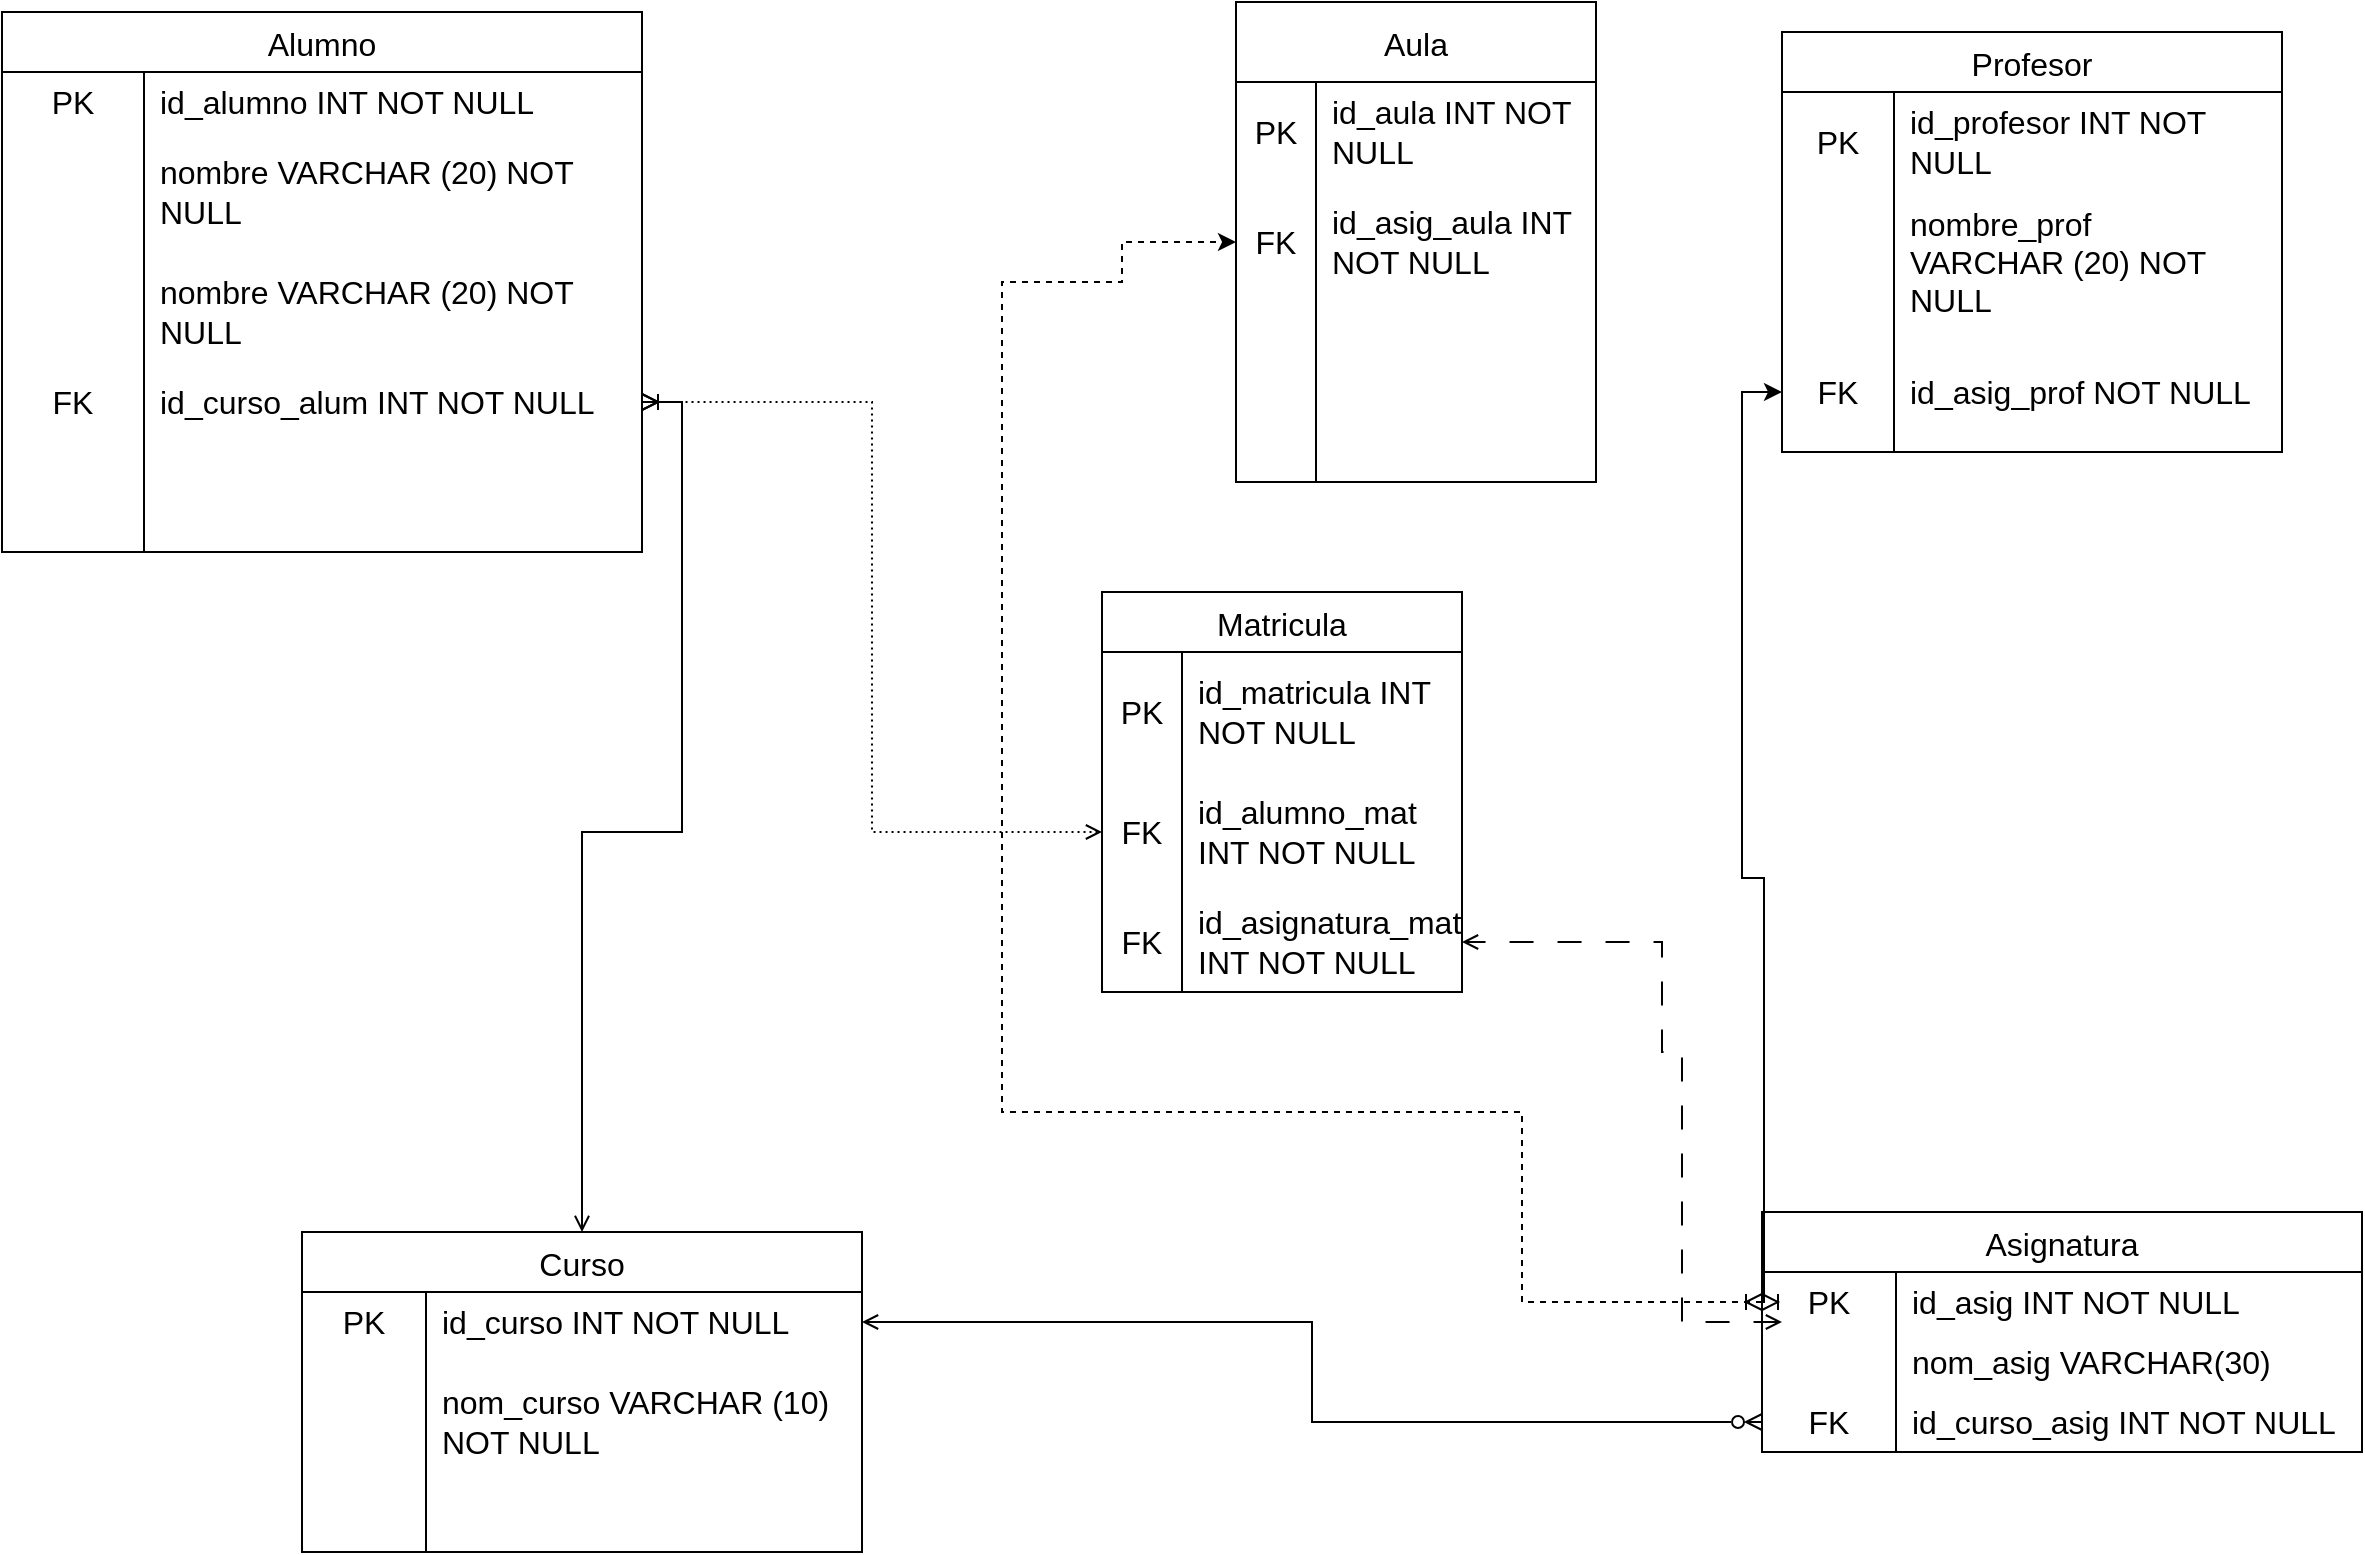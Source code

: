 <mxfile version="24.2.5" type="device">
  <diagram id="R2lEEEUBdFMjLlhIrx00" name="Page-1">
    <mxGraphModel dx="1365" dy="744" grid="1" gridSize="10" guides="1" tooltips="1" connect="1" arrows="1" fold="1" page="1" pageScale="1" pageWidth="827" pageHeight="1169" math="0" shadow="0" extFonts="Permanent Marker^https://fonts.googleapis.com/css?family=Permanent+Marker">
      <root>
        <mxCell id="0" />
        <mxCell id="1" parent="0" />
        <mxCell id="NciHuFnZLNgPnIfeDTYm-17" value="Alumno" style="shape=table;startSize=30;container=1;collapsible=0;childLayout=tableLayout;fixedRows=1;rowLines=0;fontStyle=0;strokeColor=default;fontSize=16;" vertex="1" parent="1">
          <mxGeometry x="30" y="10" width="320" height="270" as="geometry" />
        </mxCell>
        <mxCell id="NciHuFnZLNgPnIfeDTYm-18" value="" style="shape=tableRow;horizontal=0;startSize=0;swimlaneHead=0;swimlaneBody=0;top=0;left=0;bottom=0;right=0;collapsible=0;dropTarget=0;fillColor=none;points=[[0,0.5],[1,0.5]];portConstraint=eastwest;strokeColor=inherit;fontSize=16;" vertex="1" parent="NciHuFnZLNgPnIfeDTYm-17">
          <mxGeometry y="30" width="320" height="30" as="geometry" />
        </mxCell>
        <mxCell id="NciHuFnZLNgPnIfeDTYm-19" value="PK" style="shape=partialRectangle;html=1;whiteSpace=wrap;connectable=0;fillColor=none;top=0;left=0;bottom=0;right=0;overflow=hidden;pointerEvents=1;strokeColor=inherit;fontSize=16;" vertex="1" parent="NciHuFnZLNgPnIfeDTYm-18">
          <mxGeometry width="71" height="30" as="geometry">
            <mxRectangle width="71" height="30" as="alternateBounds" />
          </mxGeometry>
        </mxCell>
        <mxCell id="NciHuFnZLNgPnIfeDTYm-20" value="id_alumno INT NOT NULL" style="shape=partialRectangle;html=1;whiteSpace=wrap;connectable=0;fillColor=none;top=0;left=0;bottom=0;right=0;align=left;spacingLeft=6;overflow=hidden;strokeColor=inherit;fontSize=16;" vertex="1" parent="NciHuFnZLNgPnIfeDTYm-18">
          <mxGeometry x="71" width="249" height="30" as="geometry">
            <mxRectangle width="249" height="30" as="alternateBounds" />
          </mxGeometry>
        </mxCell>
        <mxCell id="NciHuFnZLNgPnIfeDTYm-21" value="" style="shape=tableRow;horizontal=0;startSize=0;swimlaneHead=0;swimlaneBody=0;top=0;left=0;bottom=0;right=0;collapsible=0;dropTarget=0;fillColor=none;points=[[0,0.5],[1,0.5]];portConstraint=eastwest;strokeColor=inherit;fontSize=16;" vertex="1" parent="NciHuFnZLNgPnIfeDTYm-17">
          <mxGeometry y="60" width="320" height="60" as="geometry" />
        </mxCell>
        <mxCell id="NciHuFnZLNgPnIfeDTYm-22" value="" style="shape=partialRectangle;html=1;whiteSpace=wrap;connectable=0;fillColor=none;top=0;left=0;bottom=0;right=0;overflow=hidden;strokeColor=inherit;fontSize=16;" vertex="1" parent="NciHuFnZLNgPnIfeDTYm-21">
          <mxGeometry width="71" height="60" as="geometry">
            <mxRectangle width="71" height="60" as="alternateBounds" />
          </mxGeometry>
        </mxCell>
        <mxCell id="NciHuFnZLNgPnIfeDTYm-23" value="nombre VARCHAR (20) NOT NULL" style="shape=partialRectangle;html=1;whiteSpace=wrap;connectable=0;fillColor=none;top=0;left=0;bottom=0;right=0;align=left;spacingLeft=6;overflow=hidden;strokeColor=inherit;fontSize=16;" vertex="1" parent="NciHuFnZLNgPnIfeDTYm-21">
          <mxGeometry x="71" width="249" height="60" as="geometry">
            <mxRectangle width="249" height="60" as="alternateBounds" />
          </mxGeometry>
        </mxCell>
        <mxCell id="NciHuFnZLNgPnIfeDTYm-141" value="" style="shape=tableRow;horizontal=0;startSize=0;swimlaneHead=0;swimlaneBody=0;top=0;left=0;bottom=0;right=0;collapsible=0;dropTarget=0;fillColor=none;points=[[0,0.5],[1,0.5]];portConstraint=eastwest;strokeColor=inherit;fontSize=16;" vertex="1" parent="NciHuFnZLNgPnIfeDTYm-17">
          <mxGeometry y="120" width="320" height="60" as="geometry" />
        </mxCell>
        <mxCell id="NciHuFnZLNgPnIfeDTYm-142" value="" style="shape=partialRectangle;html=1;whiteSpace=wrap;connectable=0;fillColor=none;top=0;left=0;bottom=0;right=0;overflow=hidden;strokeColor=inherit;fontSize=16;" vertex="1" parent="NciHuFnZLNgPnIfeDTYm-141">
          <mxGeometry width="71" height="60" as="geometry">
            <mxRectangle width="71" height="60" as="alternateBounds" />
          </mxGeometry>
        </mxCell>
        <mxCell id="NciHuFnZLNgPnIfeDTYm-143" value="nombre VARCHAR (20) NOT NULL" style="shape=partialRectangle;html=1;whiteSpace=wrap;connectable=0;fillColor=none;top=0;left=0;bottom=0;right=0;align=left;spacingLeft=6;overflow=hidden;strokeColor=inherit;fontSize=16;" vertex="1" parent="NciHuFnZLNgPnIfeDTYm-141">
          <mxGeometry x="71" width="249" height="60" as="geometry">
            <mxRectangle width="249" height="60" as="alternateBounds" />
          </mxGeometry>
        </mxCell>
        <mxCell id="NciHuFnZLNgPnIfeDTYm-24" value="" style="shape=tableRow;horizontal=0;startSize=0;swimlaneHead=0;swimlaneBody=0;top=0;left=0;bottom=0;right=0;collapsible=0;dropTarget=0;fillColor=none;points=[[0,0.5],[1,0.5]];portConstraint=eastwest;strokeColor=inherit;fontSize=16;" vertex="1" parent="NciHuFnZLNgPnIfeDTYm-17">
          <mxGeometry y="180" width="320" height="30" as="geometry" />
        </mxCell>
        <mxCell id="NciHuFnZLNgPnIfeDTYm-25" value="FK" style="shape=partialRectangle;html=1;whiteSpace=wrap;connectable=0;fillColor=none;top=0;left=0;bottom=0;right=0;overflow=hidden;strokeColor=inherit;fontSize=16;" vertex="1" parent="NciHuFnZLNgPnIfeDTYm-24">
          <mxGeometry width="71" height="30" as="geometry">
            <mxRectangle width="71" height="30" as="alternateBounds" />
          </mxGeometry>
        </mxCell>
        <mxCell id="NciHuFnZLNgPnIfeDTYm-26" value="id_curso_alum INT NOT NULL" style="shape=partialRectangle;html=1;whiteSpace=wrap;connectable=0;fillColor=none;top=0;left=0;bottom=0;right=0;align=left;spacingLeft=6;overflow=hidden;strokeColor=inherit;fontSize=16;" vertex="1" parent="NciHuFnZLNgPnIfeDTYm-24">
          <mxGeometry x="71" width="249" height="30" as="geometry">
            <mxRectangle width="249" height="30" as="alternateBounds" />
          </mxGeometry>
        </mxCell>
        <mxCell id="NciHuFnZLNgPnIfeDTYm-75" value="" style="shape=tableRow;horizontal=0;startSize=0;swimlaneHead=0;swimlaneBody=0;top=0;left=0;bottom=0;right=0;collapsible=0;dropTarget=0;fillColor=none;points=[[0,0.5],[1,0.5]];portConstraint=eastwest;strokeColor=inherit;fontSize=16;" vertex="1" parent="NciHuFnZLNgPnIfeDTYm-17">
          <mxGeometry y="210" width="320" height="30" as="geometry" />
        </mxCell>
        <mxCell id="NciHuFnZLNgPnIfeDTYm-76" value="" style="shape=partialRectangle;html=1;whiteSpace=wrap;connectable=0;fillColor=none;top=0;left=0;bottom=0;right=0;overflow=hidden;strokeColor=inherit;fontSize=16;" vertex="1" parent="NciHuFnZLNgPnIfeDTYm-75">
          <mxGeometry width="71" height="30" as="geometry">
            <mxRectangle width="71" height="30" as="alternateBounds" />
          </mxGeometry>
        </mxCell>
        <mxCell id="NciHuFnZLNgPnIfeDTYm-77" value="" style="shape=partialRectangle;html=1;whiteSpace=wrap;connectable=0;fillColor=none;top=0;left=0;bottom=0;right=0;align=left;spacingLeft=6;overflow=hidden;strokeColor=inherit;fontSize=16;" vertex="1" parent="NciHuFnZLNgPnIfeDTYm-75">
          <mxGeometry x="71" width="249" height="30" as="geometry">
            <mxRectangle width="249" height="30" as="alternateBounds" />
          </mxGeometry>
        </mxCell>
        <mxCell id="NciHuFnZLNgPnIfeDTYm-78" value="" style="shape=tableRow;horizontal=0;startSize=0;swimlaneHead=0;swimlaneBody=0;top=0;left=0;bottom=0;right=0;collapsible=0;dropTarget=0;fillColor=none;points=[[0,0.5],[1,0.5]];portConstraint=eastwest;strokeColor=inherit;fontSize=16;" vertex="1" parent="NciHuFnZLNgPnIfeDTYm-17">
          <mxGeometry y="240" width="320" height="30" as="geometry" />
        </mxCell>
        <mxCell id="NciHuFnZLNgPnIfeDTYm-79" value="" style="shape=partialRectangle;html=1;whiteSpace=wrap;connectable=0;fillColor=none;top=0;left=0;bottom=0;right=0;overflow=hidden;strokeColor=inherit;fontSize=16;" vertex="1" parent="NciHuFnZLNgPnIfeDTYm-78">
          <mxGeometry width="71" height="30" as="geometry">
            <mxRectangle width="71" height="30" as="alternateBounds" />
          </mxGeometry>
        </mxCell>
        <mxCell id="NciHuFnZLNgPnIfeDTYm-80" value="" style="shape=partialRectangle;html=1;whiteSpace=wrap;connectable=0;fillColor=none;top=0;left=0;bottom=0;right=0;align=left;spacingLeft=6;overflow=hidden;strokeColor=inherit;fontSize=16;" vertex="1" parent="NciHuFnZLNgPnIfeDTYm-78">
          <mxGeometry x="71" width="249" height="30" as="geometry">
            <mxRectangle width="249" height="30" as="alternateBounds" />
          </mxGeometry>
        </mxCell>
        <mxCell id="NciHuFnZLNgPnIfeDTYm-122" value="" style="edgeStyle=orthogonalEdgeStyle;rounded=0;orthogonalLoop=1;jettySize=auto;html=1;startArrow=open;startFill=0;endArrow=ERoneToMany;endFill=0;" edge="1" parent="1" source="NciHuFnZLNgPnIfeDTYm-27" target="NciHuFnZLNgPnIfeDTYm-24">
          <mxGeometry relative="1" as="geometry">
            <mxPoint x="-70" y="565" as="targetPoint" />
          </mxGeometry>
        </mxCell>
        <mxCell id="NciHuFnZLNgPnIfeDTYm-27" value="Curso" style="shape=table;startSize=30;container=1;collapsible=0;childLayout=tableLayout;fixedRows=1;rowLines=0;fontStyle=0;strokeColor=default;fontSize=16;" vertex="1" parent="1">
          <mxGeometry x="180" y="620" width="280" height="160" as="geometry" />
        </mxCell>
        <mxCell id="NciHuFnZLNgPnIfeDTYm-28" value="" style="shape=tableRow;horizontal=0;startSize=0;swimlaneHead=0;swimlaneBody=0;top=0;left=0;bottom=0;right=0;collapsible=0;dropTarget=0;fillColor=none;points=[[0,0.5],[1,0.5]];portConstraint=eastwest;strokeColor=inherit;fontSize=16;" vertex="1" parent="NciHuFnZLNgPnIfeDTYm-27">
          <mxGeometry y="30" width="280" height="30" as="geometry" />
        </mxCell>
        <mxCell id="NciHuFnZLNgPnIfeDTYm-29" value="PK" style="shape=partialRectangle;html=1;whiteSpace=wrap;connectable=0;fillColor=none;top=0;left=0;bottom=0;right=0;overflow=hidden;pointerEvents=1;strokeColor=inherit;fontSize=16;" vertex="1" parent="NciHuFnZLNgPnIfeDTYm-28">
          <mxGeometry width="62" height="30" as="geometry">
            <mxRectangle width="62" height="30" as="alternateBounds" />
          </mxGeometry>
        </mxCell>
        <mxCell id="NciHuFnZLNgPnIfeDTYm-30" value="id_curso INT NOT NULL" style="shape=partialRectangle;html=1;whiteSpace=wrap;connectable=0;fillColor=none;top=0;left=0;bottom=0;right=0;align=left;spacingLeft=6;overflow=hidden;strokeColor=inherit;fontSize=16;" vertex="1" parent="NciHuFnZLNgPnIfeDTYm-28">
          <mxGeometry x="62" width="218" height="30" as="geometry">
            <mxRectangle width="218" height="30" as="alternateBounds" />
          </mxGeometry>
        </mxCell>
        <mxCell id="NciHuFnZLNgPnIfeDTYm-31" value="" style="shape=tableRow;horizontal=0;startSize=0;swimlaneHead=0;swimlaneBody=0;top=0;left=0;bottom=0;right=0;collapsible=0;dropTarget=0;fillColor=none;points=[[0,0.5],[1,0.5]];portConstraint=eastwest;strokeColor=inherit;fontSize=16;" vertex="1" parent="NciHuFnZLNgPnIfeDTYm-27">
          <mxGeometry y="60" width="280" height="70" as="geometry" />
        </mxCell>
        <mxCell id="NciHuFnZLNgPnIfeDTYm-32" value="" style="shape=partialRectangle;html=1;whiteSpace=wrap;connectable=0;fillColor=none;top=0;left=0;bottom=0;right=0;overflow=hidden;strokeColor=inherit;fontSize=16;" vertex="1" parent="NciHuFnZLNgPnIfeDTYm-31">
          <mxGeometry width="62" height="70" as="geometry">
            <mxRectangle width="62" height="70" as="alternateBounds" />
          </mxGeometry>
        </mxCell>
        <mxCell id="NciHuFnZLNgPnIfeDTYm-33" value="nom_curso VARCHAR (10) NOT NULL" style="shape=partialRectangle;html=1;whiteSpace=wrap;connectable=0;fillColor=none;top=0;left=0;bottom=0;right=0;align=left;spacingLeft=6;overflow=hidden;strokeColor=inherit;fontSize=16;" vertex="1" parent="NciHuFnZLNgPnIfeDTYm-31">
          <mxGeometry x="62" width="218" height="70" as="geometry">
            <mxRectangle width="218" height="70" as="alternateBounds" />
          </mxGeometry>
        </mxCell>
        <mxCell id="NciHuFnZLNgPnIfeDTYm-34" value="" style="shape=tableRow;horizontal=0;startSize=0;swimlaneHead=0;swimlaneBody=0;top=0;left=0;bottom=0;right=0;collapsible=0;dropTarget=0;fillColor=none;points=[[0,0.5],[1,0.5]];portConstraint=eastwest;strokeColor=inherit;fontSize=16;" vertex="1" parent="NciHuFnZLNgPnIfeDTYm-27">
          <mxGeometry y="130" width="280" height="30" as="geometry" />
        </mxCell>
        <mxCell id="NciHuFnZLNgPnIfeDTYm-35" value="" style="shape=partialRectangle;html=1;whiteSpace=wrap;connectable=0;fillColor=none;top=0;left=0;bottom=0;right=0;overflow=hidden;strokeColor=inherit;fontSize=16;" vertex="1" parent="NciHuFnZLNgPnIfeDTYm-34">
          <mxGeometry width="62" height="30" as="geometry">
            <mxRectangle width="62" height="30" as="alternateBounds" />
          </mxGeometry>
        </mxCell>
        <mxCell id="NciHuFnZLNgPnIfeDTYm-36" value="" style="shape=partialRectangle;html=1;whiteSpace=wrap;connectable=0;fillColor=none;top=0;left=0;bottom=0;right=0;align=left;spacingLeft=6;overflow=hidden;strokeColor=inherit;fontSize=16;" vertex="1" parent="NciHuFnZLNgPnIfeDTYm-34">
          <mxGeometry x="62" width="218" height="30" as="geometry">
            <mxRectangle width="218" height="30" as="alternateBounds" />
          </mxGeometry>
        </mxCell>
        <mxCell id="NciHuFnZLNgPnIfeDTYm-111" value="" style="edgeStyle=orthogonalEdgeStyle;rounded=0;orthogonalLoop=1;jettySize=auto;html=1;entryX=0;entryY=0.5;entryDx=0;entryDy=0;exitX=0;exitY=0.5;exitDx=0;exitDy=0;startArrow=ERoneToMany;startFill=0;dashed=1;" edge="1" parent="1" source="NciHuFnZLNgPnIfeDTYm-38" target="NciHuFnZLNgPnIfeDTYm-65">
          <mxGeometry relative="1" as="geometry">
            <mxPoint x="460.091" y="329.909" as="targetPoint" />
            <Array as="points">
              <mxPoint x="790" y="655" />
              <mxPoint x="790" y="560" />
              <mxPoint x="530" y="560" />
              <mxPoint x="530" y="145" />
              <mxPoint x="590" y="145" />
              <mxPoint x="590" y="125" />
            </Array>
          </mxGeometry>
        </mxCell>
        <mxCell id="NciHuFnZLNgPnIfeDTYm-37" value="Asignatura" style="shape=table;startSize=30;container=1;collapsible=0;childLayout=tableLayout;fixedRows=1;rowLines=0;fontStyle=0;strokeColor=default;fontSize=16;" vertex="1" parent="1">
          <mxGeometry x="910" y="610" width="300" height="120" as="geometry" />
        </mxCell>
        <mxCell id="NciHuFnZLNgPnIfeDTYm-38" value="" style="shape=tableRow;horizontal=0;startSize=0;swimlaneHead=0;swimlaneBody=0;top=0;left=0;bottom=0;right=0;collapsible=0;dropTarget=0;fillColor=none;points=[[0,0.5],[1,0.5]];portConstraint=eastwest;strokeColor=inherit;fontSize=16;" vertex="1" parent="NciHuFnZLNgPnIfeDTYm-37">
          <mxGeometry y="30" width="300" height="30" as="geometry" />
        </mxCell>
        <mxCell id="NciHuFnZLNgPnIfeDTYm-39" value="PK" style="shape=partialRectangle;html=1;whiteSpace=wrap;connectable=0;fillColor=none;top=0;left=0;bottom=0;right=0;overflow=hidden;pointerEvents=1;strokeColor=inherit;fontSize=16;" vertex="1" parent="NciHuFnZLNgPnIfeDTYm-38">
          <mxGeometry width="67" height="30" as="geometry">
            <mxRectangle width="67" height="30" as="alternateBounds" />
          </mxGeometry>
        </mxCell>
        <mxCell id="NciHuFnZLNgPnIfeDTYm-40" value="id_asig INT NOT NULL" style="shape=partialRectangle;html=1;whiteSpace=wrap;connectable=0;fillColor=none;top=0;left=0;bottom=0;right=0;align=left;spacingLeft=6;overflow=hidden;strokeColor=inherit;fontSize=16;" vertex="1" parent="NciHuFnZLNgPnIfeDTYm-38">
          <mxGeometry x="67" width="233" height="30" as="geometry">
            <mxRectangle width="233" height="30" as="alternateBounds" />
          </mxGeometry>
        </mxCell>
        <mxCell id="NciHuFnZLNgPnIfeDTYm-41" value="" style="shape=tableRow;horizontal=0;startSize=0;swimlaneHead=0;swimlaneBody=0;top=0;left=0;bottom=0;right=0;collapsible=0;dropTarget=0;fillColor=none;points=[[0,0.5],[1,0.5]];portConstraint=eastwest;strokeColor=inherit;fontSize=16;" vertex="1" parent="NciHuFnZLNgPnIfeDTYm-37">
          <mxGeometry y="60" width="300" height="30" as="geometry" />
        </mxCell>
        <mxCell id="NciHuFnZLNgPnIfeDTYm-42" value="" style="shape=partialRectangle;html=1;whiteSpace=wrap;connectable=0;fillColor=none;top=0;left=0;bottom=0;right=0;overflow=hidden;strokeColor=inherit;fontSize=16;" vertex="1" parent="NciHuFnZLNgPnIfeDTYm-41">
          <mxGeometry width="67" height="30" as="geometry">
            <mxRectangle width="67" height="30" as="alternateBounds" />
          </mxGeometry>
        </mxCell>
        <mxCell id="NciHuFnZLNgPnIfeDTYm-43" value="nom_asig VARCHAR(30)" style="shape=partialRectangle;html=1;whiteSpace=wrap;connectable=0;fillColor=none;top=0;left=0;bottom=0;right=0;align=left;spacingLeft=6;overflow=hidden;strokeColor=inherit;fontSize=16;" vertex="1" parent="NciHuFnZLNgPnIfeDTYm-41">
          <mxGeometry x="67" width="233" height="30" as="geometry">
            <mxRectangle width="233" height="30" as="alternateBounds" />
          </mxGeometry>
        </mxCell>
        <mxCell id="NciHuFnZLNgPnIfeDTYm-44" value="" style="shape=tableRow;horizontal=0;startSize=0;swimlaneHead=0;swimlaneBody=0;top=0;left=0;bottom=0;right=0;collapsible=0;dropTarget=0;fillColor=none;points=[[0,0.5],[1,0.5]];portConstraint=eastwest;strokeColor=inherit;fontSize=16;" vertex="1" parent="NciHuFnZLNgPnIfeDTYm-37">
          <mxGeometry y="90" width="300" height="30" as="geometry" />
        </mxCell>
        <mxCell id="NciHuFnZLNgPnIfeDTYm-45" value="FK" style="shape=partialRectangle;html=1;whiteSpace=wrap;connectable=0;fillColor=none;top=0;left=0;bottom=0;right=0;overflow=hidden;strokeColor=inherit;fontSize=16;" vertex="1" parent="NciHuFnZLNgPnIfeDTYm-44">
          <mxGeometry width="67" height="30" as="geometry">
            <mxRectangle width="67" height="30" as="alternateBounds" />
          </mxGeometry>
        </mxCell>
        <mxCell id="NciHuFnZLNgPnIfeDTYm-46" value="id_curso_asig INT NOT NULL" style="shape=partialRectangle;html=1;whiteSpace=wrap;connectable=0;fillColor=none;top=0;left=0;bottom=0;right=0;align=left;spacingLeft=6;overflow=hidden;strokeColor=inherit;fontSize=16;" vertex="1" parent="NciHuFnZLNgPnIfeDTYm-44">
          <mxGeometry x="67" width="233" height="30" as="geometry">
            <mxRectangle width="233" height="30" as="alternateBounds" />
          </mxGeometry>
        </mxCell>
        <mxCell id="NciHuFnZLNgPnIfeDTYm-47" value="Profesor" style="shape=table;startSize=30;container=1;collapsible=0;childLayout=tableLayout;fixedRows=1;rowLines=0;fontStyle=0;strokeColor=default;fontSize=16;" vertex="1" parent="1">
          <mxGeometry x="920" y="20" width="250" height="210" as="geometry" />
        </mxCell>
        <mxCell id="NciHuFnZLNgPnIfeDTYm-48" value="" style="shape=tableRow;horizontal=0;startSize=0;swimlaneHead=0;swimlaneBody=0;top=0;left=0;bottom=0;right=0;collapsible=0;dropTarget=0;fillColor=none;points=[[0,0.5],[1,0.5]];portConstraint=eastwest;strokeColor=inherit;fontSize=16;" vertex="1" parent="NciHuFnZLNgPnIfeDTYm-47">
          <mxGeometry y="30" width="250" height="50" as="geometry" />
        </mxCell>
        <mxCell id="NciHuFnZLNgPnIfeDTYm-49" value="PK" style="shape=partialRectangle;html=1;whiteSpace=wrap;connectable=0;fillColor=none;top=0;left=0;bottom=0;right=0;overflow=hidden;pointerEvents=1;strokeColor=inherit;fontSize=16;" vertex="1" parent="NciHuFnZLNgPnIfeDTYm-48">
          <mxGeometry width="56" height="50" as="geometry">
            <mxRectangle width="56" height="50" as="alternateBounds" />
          </mxGeometry>
        </mxCell>
        <mxCell id="NciHuFnZLNgPnIfeDTYm-50" value="id_profesor INT NOT NULL" style="shape=partialRectangle;html=1;whiteSpace=wrap;connectable=0;fillColor=none;top=0;left=0;bottom=0;right=0;align=left;spacingLeft=6;overflow=hidden;strokeColor=inherit;fontSize=16;" vertex="1" parent="NciHuFnZLNgPnIfeDTYm-48">
          <mxGeometry x="56" width="194" height="50" as="geometry">
            <mxRectangle width="194" height="50" as="alternateBounds" />
          </mxGeometry>
        </mxCell>
        <mxCell id="NciHuFnZLNgPnIfeDTYm-51" value="" style="shape=tableRow;horizontal=0;startSize=0;swimlaneHead=0;swimlaneBody=0;top=0;left=0;bottom=0;right=0;collapsible=0;dropTarget=0;fillColor=none;points=[[0,0.5],[1,0.5]];portConstraint=eastwest;strokeColor=inherit;fontSize=16;" vertex="1" parent="NciHuFnZLNgPnIfeDTYm-47">
          <mxGeometry y="80" width="250" height="70" as="geometry" />
        </mxCell>
        <mxCell id="NciHuFnZLNgPnIfeDTYm-52" value="" style="shape=partialRectangle;html=1;whiteSpace=wrap;connectable=0;fillColor=none;top=0;left=0;bottom=0;right=0;overflow=hidden;strokeColor=inherit;fontSize=16;" vertex="1" parent="NciHuFnZLNgPnIfeDTYm-51">
          <mxGeometry width="56" height="70" as="geometry">
            <mxRectangle width="56" height="70" as="alternateBounds" />
          </mxGeometry>
        </mxCell>
        <mxCell id="NciHuFnZLNgPnIfeDTYm-53" value="nombre_prof VARCHAR&amp;nbsp;(20) NOT NULL" style="shape=partialRectangle;html=1;whiteSpace=wrap;connectable=0;fillColor=none;top=0;left=0;bottom=0;right=0;align=left;spacingLeft=6;overflow=hidden;strokeColor=inherit;fontSize=16;" vertex="1" parent="NciHuFnZLNgPnIfeDTYm-51">
          <mxGeometry x="56" width="194" height="70" as="geometry">
            <mxRectangle width="194" height="70" as="alternateBounds" />
          </mxGeometry>
        </mxCell>
        <mxCell id="NciHuFnZLNgPnIfeDTYm-54" value="" style="shape=tableRow;horizontal=0;startSize=0;swimlaneHead=0;swimlaneBody=0;top=0;left=0;bottom=0;right=0;collapsible=0;dropTarget=0;fillColor=none;points=[[0,0.5],[1,0.5]];portConstraint=eastwest;strokeColor=inherit;fontSize=16;" vertex="1" parent="NciHuFnZLNgPnIfeDTYm-47">
          <mxGeometry y="150" width="250" height="60" as="geometry" />
        </mxCell>
        <mxCell id="NciHuFnZLNgPnIfeDTYm-55" value="FK" style="shape=partialRectangle;html=1;whiteSpace=wrap;connectable=0;fillColor=none;top=0;left=0;bottom=0;right=0;overflow=hidden;strokeColor=inherit;fontSize=16;" vertex="1" parent="NciHuFnZLNgPnIfeDTYm-54">
          <mxGeometry width="56" height="60" as="geometry">
            <mxRectangle width="56" height="60" as="alternateBounds" />
          </mxGeometry>
        </mxCell>
        <mxCell id="NciHuFnZLNgPnIfeDTYm-56" value="id_asig_prof NOT NULL" style="shape=partialRectangle;html=1;whiteSpace=wrap;connectable=0;fillColor=none;top=0;left=0;bottom=0;right=0;align=left;spacingLeft=6;overflow=hidden;strokeColor=inherit;fontSize=16;" vertex="1" parent="NciHuFnZLNgPnIfeDTYm-54">
          <mxGeometry x="56" width="194" height="60" as="geometry">
            <mxRectangle width="194" height="60" as="alternateBounds" />
          </mxGeometry>
        </mxCell>
        <mxCell id="NciHuFnZLNgPnIfeDTYm-60" style="edgeStyle=orthogonalEdgeStyle;rounded=0;orthogonalLoop=1;jettySize=auto;html=1;startArrow=open;startFill=0;endArrow=ERzeroToMany;endFill=0;" edge="1" parent="1" source="NciHuFnZLNgPnIfeDTYm-28" target="NciHuFnZLNgPnIfeDTYm-44">
          <mxGeometry relative="1" as="geometry" />
        </mxCell>
        <mxCell id="NciHuFnZLNgPnIfeDTYm-61" value="Aula" style="shape=table;startSize=40;container=1;collapsible=0;childLayout=tableLayout;fixedRows=1;rowLines=0;fontStyle=0;strokeColor=default;fontSize=16;" vertex="1" parent="1">
          <mxGeometry x="647" y="5" width="180" height="240" as="geometry" />
        </mxCell>
        <mxCell id="NciHuFnZLNgPnIfeDTYm-62" value="" style="shape=tableRow;horizontal=0;startSize=0;swimlaneHead=0;swimlaneBody=0;top=0;left=0;bottom=0;right=0;collapsible=0;dropTarget=0;fillColor=none;points=[[0,0.5],[1,0.5]];portConstraint=eastwest;strokeColor=inherit;fontSize=16;" vertex="1" parent="NciHuFnZLNgPnIfeDTYm-61">
          <mxGeometry y="40" width="180" height="50" as="geometry" />
        </mxCell>
        <mxCell id="NciHuFnZLNgPnIfeDTYm-63" value="PK" style="shape=partialRectangle;html=1;whiteSpace=wrap;connectable=0;fillColor=none;top=0;left=0;bottom=0;right=0;overflow=hidden;pointerEvents=1;strokeColor=inherit;fontSize=16;" vertex="1" parent="NciHuFnZLNgPnIfeDTYm-62">
          <mxGeometry width="40" height="50" as="geometry">
            <mxRectangle width="40" height="50" as="alternateBounds" />
          </mxGeometry>
        </mxCell>
        <mxCell id="NciHuFnZLNgPnIfeDTYm-64" value="id_aula INT NOT NULL" style="shape=partialRectangle;html=1;whiteSpace=wrap;connectable=0;fillColor=none;top=0;left=0;bottom=0;right=0;align=left;spacingLeft=6;overflow=hidden;strokeColor=inherit;fontSize=16;" vertex="1" parent="NciHuFnZLNgPnIfeDTYm-62">
          <mxGeometry x="40" width="140" height="50" as="geometry">
            <mxRectangle width="140" height="50" as="alternateBounds" />
          </mxGeometry>
        </mxCell>
        <mxCell id="NciHuFnZLNgPnIfeDTYm-65" value="" style="shape=tableRow;horizontal=0;startSize=0;swimlaneHead=0;swimlaneBody=0;top=0;left=0;bottom=0;right=0;collapsible=0;dropTarget=0;fillColor=none;points=[[0,0.5],[1,0.5]];portConstraint=eastwest;strokeColor=inherit;fontSize=16;" vertex="1" parent="NciHuFnZLNgPnIfeDTYm-61">
          <mxGeometry y="90" width="180" height="60" as="geometry" />
        </mxCell>
        <mxCell id="NciHuFnZLNgPnIfeDTYm-66" value="FK" style="shape=partialRectangle;html=1;whiteSpace=wrap;connectable=0;fillColor=none;top=0;left=0;bottom=0;right=0;overflow=hidden;strokeColor=inherit;fontSize=16;" vertex="1" parent="NciHuFnZLNgPnIfeDTYm-65">
          <mxGeometry width="40" height="60" as="geometry">
            <mxRectangle width="40" height="60" as="alternateBounds" />
          </mxGeometry>
        </mxCell>
        <mxCell id="NciHuFnZLNgPnIfeDTYm-67" value="id_asig_aula INT NOT NULL" style="shape=partialRectangle;html=1;whiteSpace=wrap;connectable=0;fillColor=none;top=0;left=0;bottom=0;right=0;align=left;spacingLeft=6;overflow=hidden;strokeColor=inherit;fontSize=16;" vertex="1" parent="NciHuFnZLNgPnIfeDTYm-65">
          <mxGeometry x="40" width="140" height="60" as="geometry">
            <mxRectangle width="140" height="60" as="alternateBounds" />
          </mxGeometry>
        </mxCell>
        <mxCell id="NciHuFnZLNgPnIfeDTYm-68" value="" style="shape=tableRow;horizontal=0;startSize=0;swimlaneHead=0;swimlaneBody=0;top=0;left=0;bottom=0;right=0;collapsible=0;dropTarget=0;fillColor=none;points=[[0,0.5],[1,0.5]];portConstraint=eastwest;strokeColor=inherit;fontSize=16;" vertex="1" parent="NciHuFnZLNgPnIfeDTYm-61">
          <mxGeometry y="150" width="180" height="70" as="geometry" />
        </mxCell>
        <mxCell id="NciHuFnZLNgPnIfeDTYm-69" value="" style="shape=partialRectangle;html=1;whiteSpace=wrap;connectable=0;fillColor=none;top=0;left=0;bottom=0;right=0;overflow=hidden;strokeColor=inherit;fontSize=16;" vertex="1" parent="NciHuFnZLNgPnIfeDTYm-68">
          <mxGeometry width="40" height="70" as="geometry">
            <mxRectangle width="40" height="70" as="alternateBounds" />
          </mxGeometry>
        </mxCell>
        <mxCell id="NciHuFnZLNgPnIfeDTYm-70" value="" style="shape=partialRectangle;html=1;whiteSpace=wrap;connectable=0;fillColor=none;top=0;left=0;bottom=0;right=0;align=left;spacingLeft=6;overflow=hidden;strokeColor=inherit;fontSize=16;" vertex="1" parent="NciHuFnZLNgPnIfeDTYm-68">
          <mxGeometry x="40" width="140" height="70" as="geometry">
            <mxRectangle width="140" height="70" as="alternateBounds" />
          </mxGeometry>
        </mxCell>
        <mxCell id="NciHuFnZLNgPnIfeDTYm-81" value="" style="shape=tableRow;horizontal=0;startSize=0;swimlaneHead=0;swimlaneBody=0;top=0;left=0;bottom=0;right=0;collapsible=0;dropTarget=0;fillColor=none;points=[[0,0.5],[1,0.5]];portConstraint=eastwest;strokeColor=inherit;fontSize=16;" vertex="1" parent="NciHuFnZLNgPnIfeDTYm-61">
          <mxGeometry y="220" width="180" height="20" as="geometry" />
        </mxCell>
        <mxCell id="NciHuFnZLNgPnIfeDTYm-82" value="" style="shape=partialRectangle;html=1;whiteSpace=wrap;connectable=0;fillColor=none;top=0;left=0;bottom=0;right=0;overflow=hidden;strokeColor=inherit;fontSize=16;" vertex="1" parent="NciHuFnZLNgPnIfeDTYm-81">
          <mxGeometry width="40" height="20" as="geometry">
            <mxRectangle width="40" height="20" as="alternateBounds" />
          </mxGeometry>
        </mxCell>
        <mxCell id="NciHuFnZLNgPnIfeDTYm-83" value="" style="shape=partialRectangle;html=1;whiteSpace=wrap;connectable=0;fillColor=none;top=0;left=0;bottom=0;right=0;align=left;spacingLeft=6;overflow=hidden;strokeColor=inherit;fontSize=16;" vertex="1" parent="NciHuFnZLNgPnIfeDTYm-81">
          <mxGeometry x="40" width="140" height="20" as="geometry">
            <mxRectangle width="140" height="20" as="alternateBounds" />
          </mxGeometry>
        </mxCell>
        <mxCell id="NciHuFnZLNgPnIfeDTYm-140" style="edgeStyle=orthogonalEdgeStyle;rounded=0;orthogonalLoop=1;jettySize=auto;html=1;startArrow=ERoneToMany;startFill=0;" edge="1" parent="1" target="NciHuFnZLNgPnIfeDTYm-54">
          <mxGeometry relative="1" as="geometry">
            <mxPoint x="910" y="655" as="sourcePoint" />
            <Array as="points">
              <mxPoint x="911" y="443" />
              <mxPoint x="900" y="443" />
              <mxPoint x="900" y="200" />
            </Array>
          </mxGeometry>
        </mxCell>
        <mxCell id="NciHuFnZLNgPnIfeDTYm-144" value="Matricula" style="shape=table;startSize=30;container=1;collapsible=0;childLayout=tableLayout;fixedRows=1;rowLines=0;fontStyle=0;strokeColor=default;fontSize=16;" vertex="1" parent="1">
          <mxGeometry x="580" y="300" width="180" height="200" as="geometry" />
        </mxCell>
        <mxCell id="NciHuFnZLNgPnIfeDTYm-145" value="" style="shape=tableRow;horizontal=0;startSize=0;swimlaneHead=0;swimlaneBody=0;top=0;left=0;bottom=0;right=0;collapsible=0;dropTarget=0;fillColor=none;points=[[0,0.5],[1,0.5]];portConstraint=eastwest;strokeColor=inherit;fontSize=16;" vertex="1" parent="NciHuFnZLNgPnIfeDTYm-144">
          <mxGeometry y="30" width="180" height="60" as="geometry" />
        </mxCell>
        <mxCell id="NciHuFnZLNgPnIfeDTYm-146" value="PK" style="shape=partialRectangle;html=1;whiteSpace=wrap;connectable=0;fillColor=none;top=0;left=0;bottom=0;right=0;overflow=hidden;pointerEvents=1;strokeColor=inherit;fontSize=16;" vertex="1" parent="NciHuFnZLNgPnIfeDTYm-145">
          <mxGeometry width="40" height="60" as="geometry">
            <mxRectangle width="40" height="60" as="alternateBounds" />
          </mxGeometry>
        </mxCell>
        <mxCell id="NciHuFnZLNgPnIfeDTYm-147" value="id_matricula INT NOT NULL" style="shape=partialRectangle;html=1;whiteSpace=wrap;connectable=0;fillColor=none;top=0;left=0;bottom=0;right=0;align=left;spacingLeft=6;overflow=hidden;strokeColor=inherit;fontSize=16;" vertex="1" parent="NciHuFnZLNgPnIfeDTYm-145">
          <mxGeometry x="40" width="140" height="60" as="geometry">
            <mxRectangle width="140" height="60" as="alternateBounds" />
          </mxGeometry>
        </mxCell>
        <mxCell id="NciHuFnZLNgPnIfeDTYm-148" value="" style="shape=tableRow;horizontal=0;startSize=0;swimlaneHead=0;swimlaneBody=0;top=0;left=0;bottom=0;right=0;collapsible=0;dropTarget=0;fillColor=none;points=[[0,0.5],[1,0.5]];portConstraint=eastwest;strokeColor=inherit;fontSize=16;" vertex="1" parent="NciHuFnZLNgPnIfeDTYm-144">
          <mxGeometry y="90" width="180" height="60" as="geometry" />
        </mxCell>
        <mxCell id="NciHuFnZLNgPnIfeDTYm-149" value="FK" style="shape=partialRectangle;html=1;whiteSpace=wrap;connectable=0;fillColor=none;top=0;left=0;bottom=0;right=0;overflow=hidden;strokeColor=inherit;fontSize=16;" vertex="1" parent="NciHuFnZLNgPnIfeDTYm-148">
          <mxGeometry width="40" height="60" as="geometry">
            <mxRectangle width="40" height="60" as="alternateBounds" />
          </mxGeometry>
        </mxCell>
        <mxCell id="NciHuFnZLNgPnIfeDTYm-150" value="id_alumno_mat INT NOT NULL" style="shape=partialRectangle;html=1;whiteSpace=wrap;connectable=0;fillColor=none;top=0;left=0;bottom=0;right=0;align=left;spacingLeft=6;overflow=hidden;strokeColor=inherit;fontSize=16;" vertex="1" parent="NciHuFnZLNgPnIfeDTYm-148">
          <mxGeometry x="40" width="140" height="60" as="geometry">
            <mxRectangle width="140" height="60" as="alternateBounds" />
          </mxGeometry>
        </mxCell>
        <mxCell id="NciHuFnZLNgPnIfeDTYm-151" value="" style="shape=tableRow;horizontal=0;startSize=0;swimlaneHead=0;swimlaneBody=0;top=0;left=0;bottom=0;right=0;collapsible=0;dropTarget=0;fillColor=none;points=[[0,0.5],[1,0.5]];portConstraint=eastwest;strokeColor=inherit;fontSize=16;" vertex="1" parent="NciHuFnZLNgPnIfeDTYm-144">
          <mxGeometry y="150" width="180" height="50" as="geometry" />
        </mxCell>
        <mxCell id="NciHuFnZLNgPnIfeDTYm-152" value="FK" style="shape=partialRectangle;html=1;whiteSpace=wrap;connectable=0;fillColor=none;top=0;left=0;bottom=0;right=0;overflow=hidden;strokeColor=inherit;fontSize=16;" vertex="1" parent="NciHuFnZLNgPnIfeDTYm-151">
          <mxGeometry width="40" height="50" as="geometry">
            <mxRectangle width="40" height="50" as="alternateBounds" />
          </mxGeometry>
        </mxCell>
        <mxCell id="NciHuFnZLNgPnIfeDTYm-153" value="id_asignatura_mat INT NOT NULL" style="shape=partialRectangle;html=1;whiteSpace=wrap;connectable=0;fillColor=none;top=0;left=0;bottom=0;right=0;align=left;spacingLeft=6;overflow=hidden;strokeColor=inherit;fontSize=16;" vertex="1" parent="NciHuFnZLNgPnIfeDTYm-151">
          <mxGeometry x="40" width="140" height="50" as="geometry">
            <mxRectangle width="140" height="50" as="alternateBounds" />
          </mxGeometry>
        </mxCell>
        <mxCell id="NciHuFnZLNgPnIfeDTYm-154" style="edgeStyle=orthogonalEdgeStyle;rounded=0;orthogonalLoop=1;jettySize=auto;html=1;startArrow=open;startFill=0;entryX=1;entryY=0.5;entryDx=0;entryDy=0;endArrow=open;endFill=0;dashed=1;dashPattern=12 12;" edge="1" parent="1" target="NciHuFnZLNgPnIfeDTYm-151">
          <mxGeometry relative="1" as="geometry">
            <mxPoint x="920" y="665" as="sourcePoint" />
            <mxPoint x="930" y="210" as="targetPoint" />
            <Array as="points">
              <mxPoint x="870" y="665" />
              <mxPoint x="870" y="530" />
              <mxPoint x="860" y="530" />
              <mxPoint x="860" y="475" />
            </Array>
          </mxGeometry>
        </mxCell>
        <mxCell id="NciHuFnZLNgPnIfeDTYm-177" value="" style="edgeStyle=orthogonalEdgeStyle;rounded=0;orthogonalLoop=1;jettySize=auto;html=1;startArrow=open;startFill=0;endArrow=ERoneToMany;endFill=0;dashed=1;dashPattern=1 2;" edge="1" parent="1" source="NciHuFnZLNgPnIfeDTYm-148" target="NciHuFnZLNgPnIfeDTYm-24">
          <mxGeometry relative="1" as="geometry">
            <mxPoint x="330" y="630" as="sourcePoint" />
            <mxPoint x="360" y="215" as="targetPoint" />
          </mxGeometry>
        </mxCell>
      </root>
    </mxGraphModel>
  </diagram>
</mxfile>

